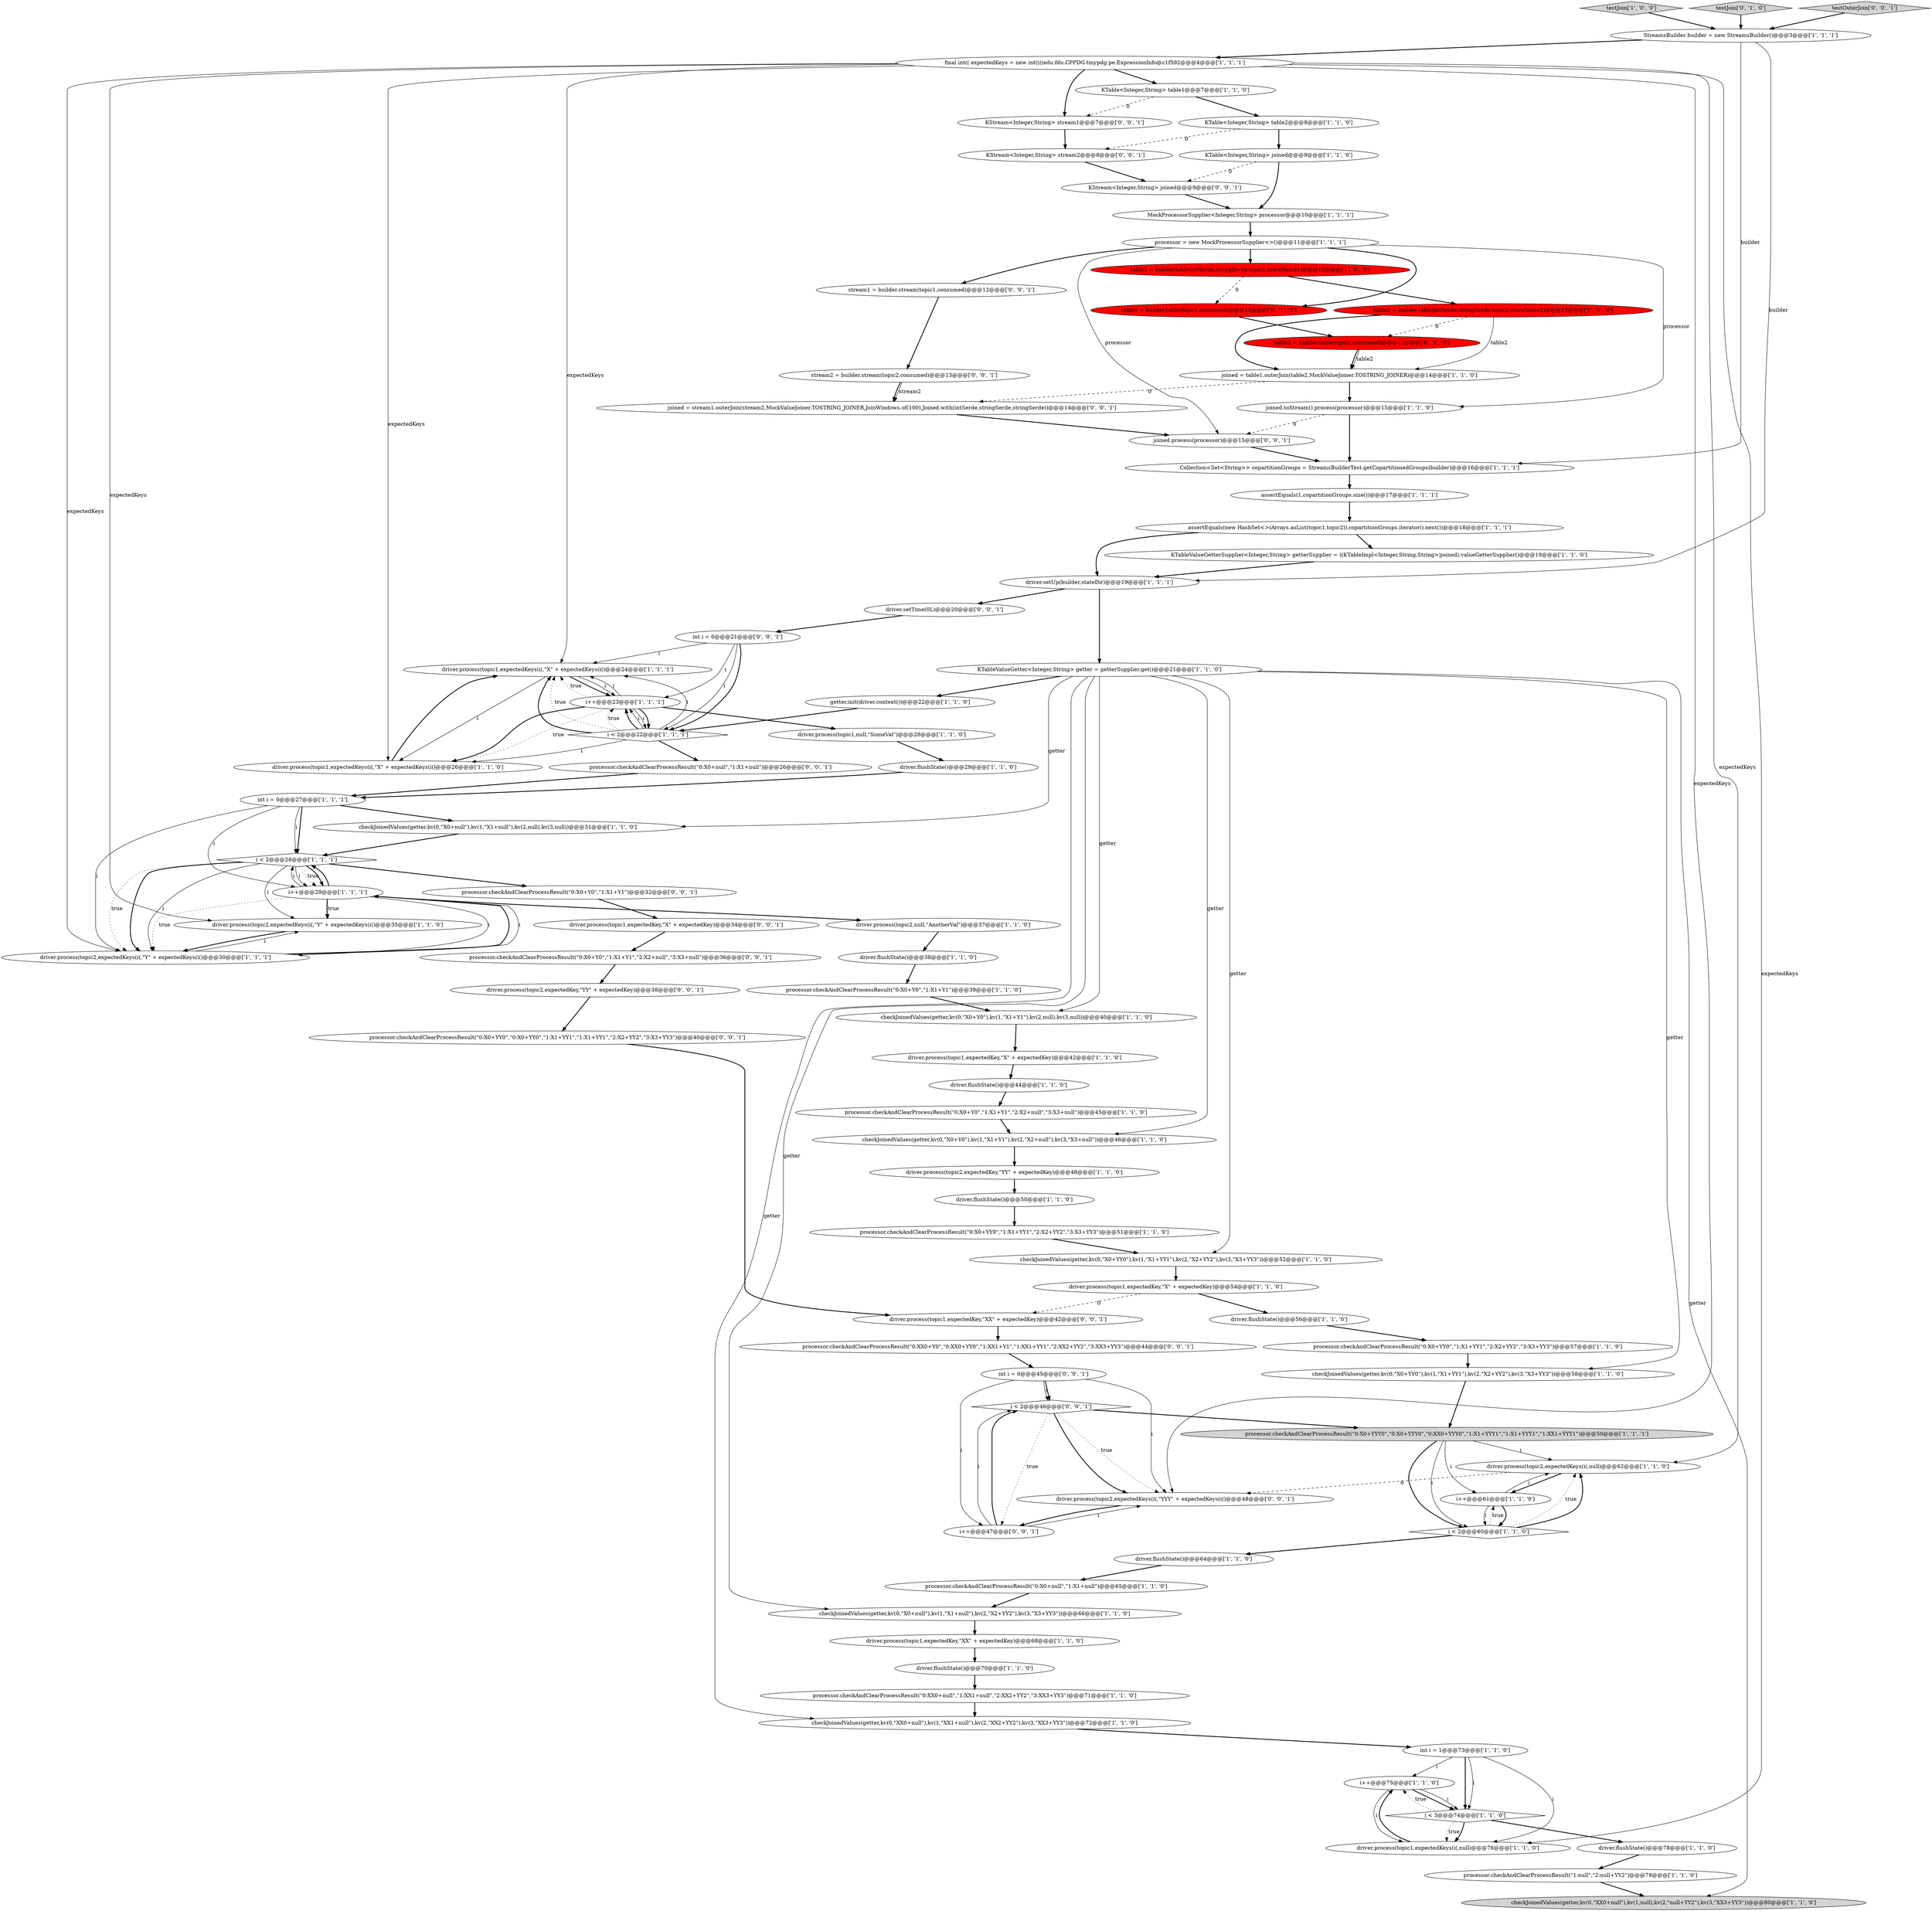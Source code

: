 digraph {
12 [style = filled, label = "driver.process(topic1,expectedKeys(i(,\"X\" + expectedKeys(i()@@@24@@@['1', '1', '1']", fillcolor = white, shape = ellipse image = "AAA0AAABBB1BBB"];
56 [style = filled, label = "testJoin['1', '0', '0']", fillcolor = lightgray, shape = diamond image = "AAA0AAABBB1BBB"];
16 [style = filled, label = "processor.checkAndClearProcessResult(\"0:X0+YYY0\",\"0:X0+YYY0\",\"0:XX0+YYY0\",\"1:X1+YYY1\",\"1:X1+YYY1\",\"1:XX1+YYY1\")@@@50@@@['1', '1', '1']", fillcolor = lightgray, shape = ellipse image = "AAA0AAABBB1BBB"];
68 [style = filled, label = "int i = 0@@@21@@@['0', '0', '1']", fillcolor = white, shape = ellipse image = "AAA0AAABBB3BBB"];
4 [style = filled, label = "final int(( expectedKeys = new int((((edu.fdu.CPPDG.tinypdg.pe.ExpressionInfo@c1f592@@@4@@@['1', '1', '1']", fillcolor = white, shape = ellipse image = "AAA0AAABBB1BBB"];
73 [style = filled, label = "processor.checkAndClearProcessResult(\"0:XX0+Y0\",\"0:XX0+YY0\",\"1:XX1+Y1\",\"1:XX1+YY1\",\"2:XX2+YY2\",\"3:XX3+YY3\")@@@44@@@['0', '0', '1']", fillcolor = white, shape = ellipse image = "AAA0AAABBB3BBB"];
72 [style = filled, label = "KStream<Integer,String> joined@@@9@@@['0', '0', '1']", fillcolor = white, shape = ellipse image = "AAA0AAABBB3BBB"];
33 [style = filled, label = "checkJoinedValues(getter,kv(0,\"X0+null\"),kv(1,\"X1+null\"),kv(2,null),kv(3,null))@@@31@@@['1', '1', '0']", fillcolor = white, shape = ellipse image = "AAA0AAABBB1BBB"];
5 [style = filled, label = "i++@@@29@@@['1', '1', '1']", fillcolor = white, shape = ellipse image = "AAA0AAABBB1BBB"];
58 [style = filled, label = "KTable<Integer,String> joined@@@9@@@['1', '1', '0']", fillcolor = white, shape = ellipse image = "AAA0AAABBB1BBB"];
0 [style = filled, label = "MockProcessorSupplier<Integer,String> processor@@@10@@@['1', '1', '1']", fillcolor = white, shape = ellipse image = "AAA0AAABBB1BBB"];
38 [style = filled, label = "driver.flushState()@@@78@@@['1', '1', '0']", fillcolor = white, shape = ellipse image = "AAA0AAABBB1BBB"];
32 [style = filled, label = "checkJoinedValues(getter,kv(0,\"X0+Y0\"),kv(1,\"X1+Y1\"),kv(2,\"X2+null\"),kv(3,\"X3+null\"))@@@46@@@['1', '1', '0']", fillcolor = white, shape = ellipse image = "AAA0AAABBB1BBB"];
21 [style = filled, label = "driver.flushState()@@@44@@@['1', '1', '0']", fillcolor = white, shape = ellipse image = "AAA0AAABBB1BBB"];
71 [style = filled, label = "processor.checkAndClearProcessResult(\"0:X0+YY0\",\"0:X0+YY0\",\"1:X1+YY1\",\"1:X1+YY1\",\"2:X2+YY2\",\"3:X3+YY3\")@@@40@@@['0', '0', '1']", fillcolor = white, shape = ellipse image = "AAA0AAABBB3BBB"];
45 [style = filled, label = "driver.process(topic1,expectedKey,\"X\" + expectedKey)@@@54@@@['1', '1', '0']", fillcolor = white, shape = ellipse image = "AAA0AAABBB1BBB"];
18 [style = filled, label = "i++@@@75@@@['1', '1', '0']", fillcolor = white, shape = ellipse image = "AAA0AAABBB1BBB"];
39 [style = filled, label = "KTable<Integer,String> table2@@@8@@@['1', '1', '0']", fillcolor = white, shape = ellipse image = "AAA0AAABBB1BBB"];
84 [style = filled, label = "KStream<Integer,String> stream2@@@8@@@['0', '0', '1']", fillcolor = white, shape = ellipse image = "AAA0AAABBB3BBB"];
76 [style = filled, label = "processor.checkAndClearProcessResult(\"0:X0+Y0\",\"1:X1+Y1\")@@@32@@@['0', '0', '1']", fillcolor = white, shape = ellipse image = "AAA0AAABBB3BBB"];
70 [style = filled, label = "driver.process(topic1,expectedKey,\"XX\" + expectedKey)@@@42@@@['0', '0', '1']", fillcolor = white, shape = ellipse image = "AAA0AAABBB3BBB"];
3 [style = filled, label = "assertEquals(new HashSet<>(Arrays.asList(topic1,topic2)),copartitionGroups.iterator().next())@@@18@@@['1', '1', '1']", fillcolor = white, shape = ellipse image = "AAA0AAABBB1BBB"];
19 [style = filled, label = "driver.process(topic1,null,\"SomeVal\")@@@28@@@['1', '1', '0']", fillcolor = white, shape = ellipse image = "AAA0AAABBB1BBB"];
53 [style = filled, label = "processor = new MockProcessorSupplier<>()@@@11@@@['1', '1', '1']", fillcolor = white, shape = ellipse image = "AAA0AAABBB1BBB"];
65 [style = filled, label = "table1 = builder.table(topic1,consumed)@@@12@@@['0', '1', '0']", fillcolor = red, shape = ellipse image = "AAA1AAABBB2BBB"];
27 [style = filled, label = "driver.process(topic1,expectedKeys(i(,null)@@@76@@@['1', '1', '0']", fillcolor = white, shape = ellipse image = "AAA0AAABBB1BBB"];
9 [style = filled, label = "StreamsBuilder builder = new StreamsBuilder()@@@3@@@['1', '1', '1']", fillcolor = white, shape = ellipse image = "AAA0AAABBB1BBB"];
36 [style = filled, label = "Collection<Set<String>> copartitionGroups = StreamsBuilderTest.getCopartitionedGroups(builder)@@@16@@@['1', '1', '1']", fillcolor = white, shape = ellipse image = "AAA0AAABBB1BBB"];
7 [style = filled, label = "checkJoinedValues(getter,kv(0,\"X0+Y0\"),kv(1,\"X1+Y1\"),kv(2,null),kv(3,null))@@@40@@@['1', '1', '0']", fillcolor = white, shape = ellipse image = "AAA0AAABBB1BBB"];
83 [style = filled, label = "driver.setTime(0L)@@@20@@@['0', '0', '1']", fillcolor = white, shape = ellipse image = "AAA0AAABBB3BBB"];
30 [style = filled, label = "checkJoinedValues(getter,kv(0,\"X0+YY0\"),kv(1,\"X1+YY1\"),kv(2,\"X2+YY2\"),kv(3,\"X3+YY3\"))@@@58@@@['1', '1', '0']", fillcolor = white, shape = ellipse image = "AAA0AAABBB1BBB"];
81 [style = filled, label = "i < 2@@@46@@@['0', '0', '1']", fillcolor = white, shape = diamond image = "AAA0AAABBB3BBB"];
11 [style = filled, label = "joined = table1.outerJoin(table2,MockValueJoiner.TOSTRING_JOINER)@@@14@@@['1', '1', '0']", fillcolor = white, shape = ellipse image = "AAA0AAABBB1BBB"];
44 [style = filled, label = "getter.init(driver.context())@@@22@@@['1', '1', '0']", fillcolor = white, shape = ellipse image = "AAA0AAABBB1BBB"];
24 [style = filled, label = "table2 = builder.table(intSerde,stringSerde,topic2,storeName2)@@@13@@@['1', '0', '0']", fillcolor = red, shape = ellipse image = "AAA1AAABBB1BBB"];
79 [style = filled, label = "int i = 0@@@45@@@['0', '0', '1']", fillcolor = white, shape = ellipse image = "AAA0AAABBB3BBB"];
61 [style = filled, label = "i < 3@@@74@@@['1', '1', '0']", fillcolor = white, shape = diamond image = "AAA0AAABBB1BBB"];
67 [style = filled, label = "testJoin['0', '1', '0']", fillcolor = lightgray, shape = diamond image = "AAA0AAABBB2BBB"];
47 [style = filled, label = "i++@@@23@@@['1', '1', '1']", fillcolor = white, shape = ellipse image = "AAA0AAABBB1BBB"];
69 [style = filled, label = "driver.process(topic2,expectedKey,\"YY\" + expectedKey)@@@38@@@['0', '0', '1']", fillcolor = white, shape = ellipse image = "AAA0AAABBB3BBB"];
75 [style = filled, label = "processor.checkAndClearProcessResult(\"0:X0+Y0\",\"1:X1+Y1\",\"2:X2+null\",\"3:X3+null\")@@@36@@@['0', '0', '1']", fillcolor = white, shape = ellipse image = "AAA0AAABBB3BBB"];
17 [style = filled, label = "KTable<Integer,String> table1@@@7@@@['1', '1', '0']", fillcolor = white, shape = ellipse image = "AAA0AAABBB1BBB"];
29 [style = filled, label = "driver.flushState()@@@38@@@['1', '1', '0']", fillcolor = white, shape = ellipse image = "AAA0AAABBB1BBB"];
51 [style = filled, label = "i < 2@@@22@@@['1', '1', '1']", fillcolor = white, shape = diamond image = "AAA0AAABBB1BBB"];
43 [style = filled, label = "driver.process(topic1,expectedKey,\"X\" + expectedKey)@@@42@@@['1', '1', '0']", fillcolor = white, shape = ellipse image = "AAA0AAABBB1BBB"];
1 [style = filled, label = "processor.checkAndClearProcessResult(\"0:X0+Y0\",\"1:X1+Y1\")@@@39@@@['1', '1', '0']", fillcolor = white, shape = ellipse image = "AAA0AAABBB1BBB"];
78 [style = filled, label = "driver.process(topic2,expectedKeys(i(,\"YYY\" + expectedKeys(i()@@@48@@@['0', '0', '1']", fillcolor = white, shape = ellipse image = "AAA0AAABBB3BBB"];
15 [style = filled, label = "processor.checkAndClearProcessResult(\"0:XX0+null\",\"1:XX1+null\",\"2:XX2+YY2\",\"3:XX3+YY3\")@@@71@@@['1', '1', '0']", fillcolor = white, shape = ellipse image = "AAA0AAABBB1BBB"];
28 [style = filled, label = "driver.process(topic2,expectedKeys(i(,\"Y\" + expectedKeys(i()@@@35@@@['1', '1', '0']", fillcolor = white, shape = ellipse image = "AAA0AAABBB1BBB"];
57 [style = filled, label = "driver.process(topic1,expectedKey,\"XX\" + expectedKey)@@@68@@@['1', '1', '0']", fillcolor = white, shape = ellipse image = "AAA0AAABBB1BBB"];
63 [style = filled, label = "checkJoinedValues(getter,kv(0,\"XX0+null\"),kv(1,null),kv(2,\"null+YY2\"),kv(3,\"XX3+YY3\"))@@@80@@@['1', '1', '0']", fillcolor = lightgray, shape = ellipse image = "AAA0AAABBB1BBB"];
40 [style = filled, label = "joined.toStream().process(processor)@@@15@@@['1', '1', '0']", fillcolor = white, shape = ellipse image = "AAA0AAABBB1BBB"];
87 [style = filled, label = "stream1 = builder.stream(topic1,consumed)@@@12@@@['0', '0', '1']", fillcolor = white, shape = ellipse image = "AAA0AAABBB3BBB"];
37 [style = filled, label = "processor.checkAndClearProcessResult(\"1:null\",\"2:null+YY2\")@@@79@@@['1', '1', '0']", fillcolor = white, shape = ellipse image = "AAA0AAABBB1BBB"];
89 [style = filled, label = "i++@@@47@@@['0', '0', '1']", fillcolor = white, shape = ellipse image = "AAA0AAABBB3BBB"];
34 [style = filled, label = "checkJoinedValues(getter,kv(0,\"XX0+null\"),kv(1,\"XX1+null\"),kv(2,\"XX2+YY2\"),kv(3,\"XX3+YY3\"))@@@72@@@['1', '1', '0']", fillcolor = white, shape = ellipse image = "AAA0AAABBB1BBB"];
41 [style = filled, label = "assertEquals(1,copartitionGroups.size())@@@17@@@['1', '1', '1']", fillcolor = white, shape = ellipse image = "AAA0AAABBB1BBB"];
6 [style = filled, label = "KTableValueGetterSupplier<Integer,String> getterSupplier = ((KTableImpl<Integer,String,String>)joined).valueGetterSupplier()@@@19@@@['1', '1', '0']", fillcolor = white, shape = ellipse image = "AAA0AAABBB1BBB"];
49 [style = filled, label = "driver.flushState()@@@29@@@['1', '1', '0']", fillcolor = white, shape = ellipse image = "AAA0AAABBB1BBB"];
25 [style = filled, label = "driver.process(topic2,null,\"AnotherVal\")@@@37@@@['1', '1', '0']", fillcolor = white, shape = ellipse image = "AAA0AAABBB1BBB"];
66 [style = filled, label = "table2 = builder.table(topic2,consumed)@@@13@@@['0', '1', '0']", fillcolor = red, shape = ellipse image = "AAA1AAABBB2BBB"];
20 [style = filled, label = "driver.flushState()@@@64@@@['1', '1', '0']", fillcolor = white, shape = ellipse image = "AAA0AAABBB1BBB"];
31 [style = filled, label = "driver.setUp(builder,stateDir)@@@19@@@['1', '1', '1']", fillcolor = white, shape = ellipse image = "AAA0AAABBB1BBB"];
10 [style = filled, label = "processor.checkAndClearProcessResult(\"0:X0+null\",\"1:X1+null\")@@@65@@@['1', '1', '0']", fillcolor = white, shape = ellipse image = "AAA0AAABBB1BBB"];
26 [style = filled, label = "driver.flushState()@@@70@@@['1', '1', '0']", fillcolor = white, shape = ellipse image = "AAA0AAABBB1BBB"];
50 [style = filled, label = "driver.process(topic1,expectedKeys(i(,\"X\" + expectedKeys(i()@@@26@@@['1', '1', '0']", fillcolor = white, shape = ellipse image = "AAA0AAABBB1BBB"];
54 [style = filled, label = "i < 2@@@28@@@['1', '1', '1']", fillcolor = white, shape = diamond image = "AAA0AAABBB1BBB"];
82 [style = filled, label = "stream2 = builder.stream(topic2,consumed)@@@13@@@['0', '0', '1']", fillcolor = white, shape = ellipse image = "AAA0AAABBB3BBB"];
35 [style = filled, label = "driver.flushState()@@@56@@@['1', '1', '0']", fillcolor = white, shape = ellipse image = "AAA0AAABBB1BBB"];
8 [style = filled, label = "driver.process(topic2,expectedKeys(i(,null)@@@62@@@['1', '1', '0']", fillcolor = white, shape = ellipse image = "AAA0AAABBB1BBB"];
46 [style = filled, label = "checkJoinedValues(getter,kv(0,\"X0+null\"),kv(1,\"X1+null\"),kv(2,\"X2+YY2\"),kv(3,\"X3+YY3\"))@@@66@@@['1', '1', '0']", fillcolor = white, shape = ellipse image = "AAA0AAABBB1BBB"];
85 [style = filled, label = "joined = stream1.outerJoin(stream2,MockValueJoiner.TOSTRING_JOINER,JoinWindows.of(100),Joined.with(intSerde,stringSerde,stringSerde))@@@14@@@['0', '0', '1']", fillcolor = white, shape = ellipse image = "AAA0AAABBB3BBB"];
59 [style = filled, label = "int i = 0@@@27@@@['1', '1', '1']", fillcolor = white, shape = ellipse image = "AAA0AAABBB1BBB"];
77 [style = filled, label = "testOuterJoin['0', '0', '1']", fillcolor = lightgray, shape = diamond image = "AAA0AAABBB3BBB"];
52 [style = filled, label = "processor.checkAndClearProcessResult(\"0:X0+YY0\",\"1:X1+YY1\",\"2:X2+YY2\",\"3:X3+YY3\")@@@51@@@['1', '1', '0']", fillcolor = white, shape = ellipse image = "AAA0AAABBB1BBB"];
62 [style = filled, label = "driver.process(topic2,expectedKeys(i(,\"Y\" + expectedKeys(i()@@@30@@@['1', '1', '1']", fillcolor = white, shape = ellipse image = "AAA0AAABBB1BBB"];
23 [style = filled, label = "KTableValueGetter<Integer,String> getter = getterSupplier.get()@@@21@@@['1', '1', '0']", fillcolor = white, shape = ellipse image = "AAA0AAABBB1BBB"];
42 [style = filled, label = "processor.checkAndClearProcessResult(\"0:X0+YY0\",\"1:X1+YY1\",\"2:X2+YY2\",\"3:X3+YY3\")@@@57@@@['1', '1', '0']", fillcolor = white, shape = ellipse image = "AAA0AAABBB1BBB"];
13 [style = filled, label = "driver.process(topic2,expectedKey,\"YY\" + expectedKey)@@@48@@@['1', '1', '0']", fillcolor = white, shape = ellipse image = "AAA0AAABBB1BBB"];
2 [style = filled, label = "i < 2@@@60@@@['1', '1', '0']", fillcolor = white, shape = diamond image = "AAA0AAABBB1BBB"];
64 [style = filled, label = "i++@@@61@@@['1', '1', '0']", fillcolor = white, shape = ellipse image = "AAA0AAABBB1BBB"];
14 [style = filled, label = "processor.checkAndClearProcessResult(\"0:X0+Y0\",\"1:X1+Y1\",\"2:X2+null\",\"3:X3+null\")@@@45@@@['1', '1', '0']", fillcolor = white, shape = ellipse image = "AAA0AAABBB1BBB"];
60 [style = filled, label = "driver.flushState()@@@50@@@['1', '1', '0']", fillcolor = white, shape = ellipse image = "AAA0AAABBB1BBB"];
55 [style = filled, label = "checkJoinedValues(getter,kv(0,\"X0+YY0\"),kv(1,\"X1+YY1\"),kv(2,\"X2+YY2\"),kv(3,\"X3+YY3\"))@@@52@@@['1', '1', '0']", fillcolor = white, shape = ellipse image = "AAA0AAABBB1BBB"];
80 [style = filled, label = "KStream<Integer,String> stream1@@@7@@@['0', '0', '1']", fillcolor = white, shape = ellipse image = "AAA0AAABBB3BBB"];
88 [style = filled, label = "processor.checkAndClearProcessResult(\"0:X0+null\",\"1:X1+null\")@@@26@@@['0', '0', '1']", fillcolor = white, shape = ellipse image = "AAA0AAABBB3BBB"];
48 [style = filled, label = "table1 = builder.table(intSerde,stringSerde,topic1,storeName1)@@@12@@@['1', '0', '0']", fillcolor = red, shape = ellipse image = "AAA1AAABBB1BBB"];
74 [style = filled, label = "driver.process(topic1,expectedKey,\"X\" + expectedKey)@@@34@@@['0', '0', '1']", fillcolor = white, shape = ellipse image = "AAA0AAABBB3BBB"];
22 [style = filled, label = "int i = 1@@@73@@@['1', '1', '0']", fillcolor = white, shape = ellipse image = "AAA0AAABBB1BBB"];
86 [style = filled, label = "joined.process(processor)@@@15@@@['0', '0', '1']", fillcolor = white, shape = ellipse image = "AAA0AAABBB3BBB"];
72->0 [style = bold, label=""];
71->70 [style = bold, label=""];
49->59 [style = bold, label=""];
80->84 [style = bold, label=""];
58->0 [style = bold, label=""];
54->5 [style = solid, label="i"];
23->46 [style = solid, label="getter"];
81->78 [style = bold, label=""];
16->64 [style = solid, label="i"];
81->78 [style = dotted, label="true"];
23->30 [style = solid, label="getter"];
28->62 [style = bold, label=""];
47->51 [style = solid, label="i"];
47->12 [style = solid, label="i"];
52->55 [style = bold, label=""];
25->29 [style = bold, label=""];
82->85 [style = bold, label=""];
85->86 [style = bold, label=""];
5->28 [style = bold, label=""];
51->47 [style = dotted, label="true"];
58->72 [style = dashed, label="0"];
40->86 [style = dashed, label="0"];
11->85 [style = dashed, label="0"];
54->5 [style = dotted, label="true"];
17->80 [style = dashed, label="0"];
67->9 [style = bold, label=""];
0->53 [style = bold, label=""];
44->51 [style = bold, label=""];
12->47 [style = bold, label=""];
87->82 [style = bold, label=""];
54->76 [style = bold, label=""];
70->73 [style = bold, label=""];
59->62 [style = solid, label="i"];
51->88 [style = bold, label=""];
18->61 [style = bold, label=""];
53->65 [style = bold, label=""];
24->11 [style = bold, label=""];
61->27 [style = dotted, label="true"];
51->47 [style = bold, label=""];
89->81 [style = solid, label="i"];
26->15 [style = bold, label=""];
50->12 [style = bold, label=""];
47->51 [style = bold, label=""];
4->12 [style = solid, label="expectedKeys"];
7->43 [style = bold, label=""];
81->89 [style = dotted, label="true"];
86->36 [style = bold, label=""];
89->78 [style = solid, label="i"];
23->34 [style = solid, label="getter"];
29->1 [style = bold, label=""];
39->58 [style = bold, label=""];
9->36 [style = solid, label="builder"];
54->5 [style = bold, label=""];
54->62 [style = dotted, label="true"];
45->35 [style = bold, label=""];
48->24 [style = bold, label=""];
59->54 [style = solid, label="i"];
59->54 [style = bold, label=""];
23->33 [style = solid, label="getter"];
2->8 [style = dotted, label="true"];
53->48 [style = bold, label=""];
31->83 [style = bold, label=""];
23->44 [style = bold, label=""];
64->2 [style = solid, label="i"];
78->89 [style = bold, label=""];
77->9 [style = bold, label=""];
2->20 [style = bold, label=""];
53->40 [style = solid, label="processor"];
36->41 [style = bold, label=""];
15->34 [style = bold, label=""];
16->2 [style = solid, label="i"];
48->65 [style = dashed, label="0"];
4->80 [style = bold, label=""];
51->47 [style = solid, label="i"];
62->5 [style = bold, label=""];
8->64 [style = bold, label=""];
47->12 [style = dotted, label="true"];
54->28 [style = solid, label="i"];
54->62 [style = bold, label=""];
65->66 [style = bold, label=""];
73->79 [style = bold, label=""];
75->69 [style = bold, label=""];
83->68 [style = bold, label=""];
79->81 [style = bold, label=""];
22->18 [style = solid, label="i"];
84->72 [style = bold, label=""];
5->25 [style = bold, label=""];
56->9 [style = bold, label=""];
61->38 [style = bold, label=""];
22->27 [style = solid, label="i"];
5->54 [style = solid, label="i"];
13->60 [style = bold, label=""];
62->28 [style = solid, label="i"];
89->81 [style = bold, label=""];
23->55 [style = solid, label="getter"];
38->37 [style = bold, label=""];
62->5 [style = solid, label="i"];
17->39 [style = bold, label=""];
79->81 [style = solid, label="i"];
22->61 [style = bold, label=""];
53->87 [style = bold, label=""];
64->8 [style = solid, label="i"];
37->63 [style = bold, label=""];
61->27 [style = bold, label=""];
16->8 [style = solid, label="i"];
4->78 [style = solid, label="expectedKeys"];
68->47 [style = solid, label="i"];
79->78 [style = solid, label="i"];
68->51 [style = solid, label="i"];
66->11 [style = bold, label=""];
74->75 [style = bold, label=""];
27->18 [style = bold, label=""];
23->63 [style = solid, label="getter"];
68->12 [style = solid, label="i"];
79->89 [style = solid, label="i"];
4->17 [style = bold, label=""];
35->42 [style = bold, label=""];
51->12 [style = bold, label=""];
57->26 [style = bold, label=""];
3->6 [style = bold, label=""];
51->12 [style = dotted, label="true"];
1->7 [style = bold, label=""];
51->50 [style = solid, label="i"];
47->50 [style = bold, label=""];
64->2 [style = bold, label=""];
68->51 [style = bold, label=""];
4->27 [style = solid, label="expectedKeys"];
76->74 [style = bold, label=""];
23->32 [style = solid, label="getter"];
5->62 [style = solid, label="i"];
24->11 [style = solid, label="table2"];
4->28 [style = solid, label="expectedKeys"];
40->36 [style = bold, label=""];
47->50 [style = dotted, label="true"];
22->61 [style = solid, label="i"];
59->33 [style = bold, label=""];
53->86 [style = solid, label="processor"];
60->52 [style = bold, label=""];
12->47 [style = solid, label="i"];
14->32 [style = bold, label=""];
46->57 [style = bold, label=""];
5->28 [style = dotted, label="true"];
5->62 [style = dotted, label="true"];
21->14 [style = bold, label=""];
9->31 [style = solid, label="builder"];
5->54 [style = bold, label=""];
43->21 [style = bold, label=""];
31->23 [style = bold, label=""];
3->31 [style = bold, label=""];
45->70 [style = dashed, label="0"];
9->4 [style = bold, label=""];
41->3 [style = bold, label=""];
10->46 [style = bold, label=""];
82->85 [style = solid, label="stream2"];
18->61 [style = solid, label="i"];
24->66 [style = dashed, label="0"];
18->27 [style = solid, label="i"];
8->78 [style = dashed, label="0"];
16->2 [style = bold, label=""];
11->40 [style = bold, label=""];
81->16 [style = bold, label=""];
4->8 [style = solid, label="expectedKeys"];
51->12 [style = solid, label="i"];
34->22 [style = bold, label=""];
20->10 [style = bold, label=""];
59->5 [style = solid, label="i"];
6->31 [style = bold, label=""];
69->71 [style = bold, label=""];
54->62 [style = solid, label="i"];
19->49 [style = bold, label=""];
42->30 [style = bold, label=""];
23->7 [style = solid, label="getter"];
2->64 [style = dotted, label="true"];
4->50 [style = solid, label="expectedKeys"];
47->19 [style = bold, label=""];
88->59 [style = bold, label=""];
39->84 [style = dashed, label="0"];
4->62 [style = solid, label="expectedKeys"];
61->18 [style = dotted, label="true"];
32->13 [style = bold, label=""];
30->16 [style = bold, label=""];
33->54 [style = bold, label=""];
12->50 [style = solid, label="i"];
66->11 [style = solid, label="table2"];
55->45 [style = bold, label=""];
2->8 [style = bold, label=""];
}
